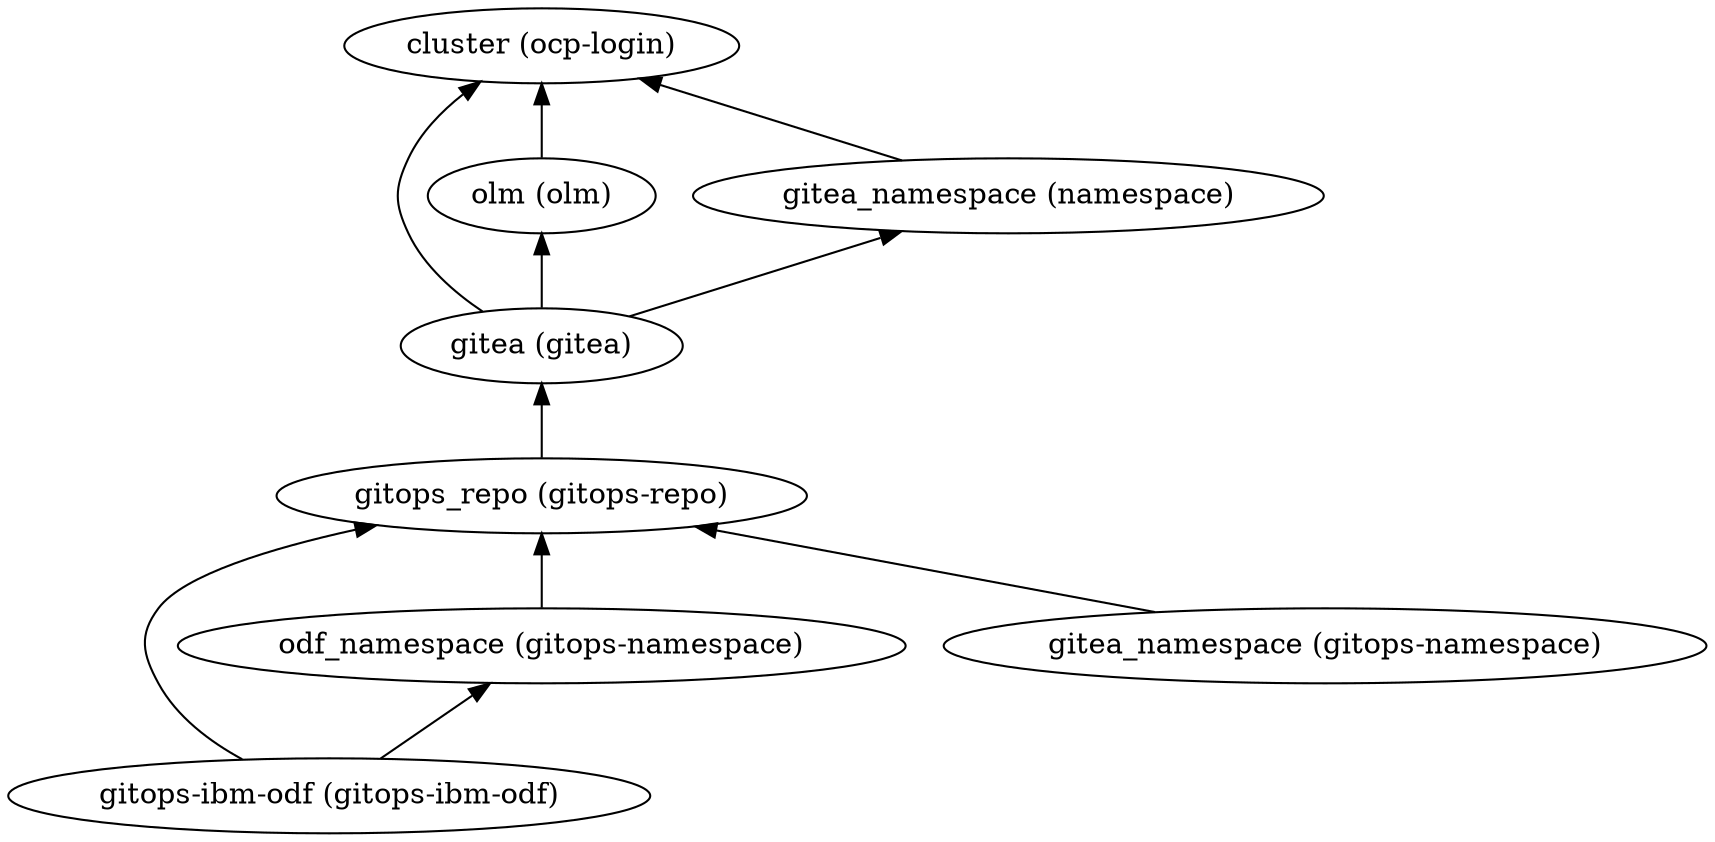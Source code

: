 digraph {
    rankdir="BT"
    "gitea (gitea)" -> "cluster (ocp-login)"
"gitea (gitea)" -> "olm (olm)"
"gitea (gitea)" -> "gitea_namespace (namespace)"
"gitea (gitea)"
"cluster (ocp-login)"
"olm (olm)" -> "cluster (ocp-login)"
"olm (olm)"
"gitea_namespace (namespace)" -> "cluster (ocp-login)"
"gitea_namespace (namespace)"
"gitops-ibm-odf (gitops-ibm-odf)" -> "gitops_repo (gitops-repo)"
"gitops-ibm-odf (gitops-ibm-odf)" -> "odf_namespace (gitops-namespace)"
"gitops-ibm-odf (gitops-ibm-odf)"
"gitops_repo (gitops-repo)" -> "gitea (gitea)"
"gitops_repo (gitops-repo)"
"odf_namespace (gitops-namespace)" -> "gitops_repo (gitops-repo)"
"odf_namespace (gitops-namespace)"
"gitea_namespace (gitops-namespace)" -> "gitops_repo (gitops-repo)"
"gitea_namespace (gitops-namespace)"
  }